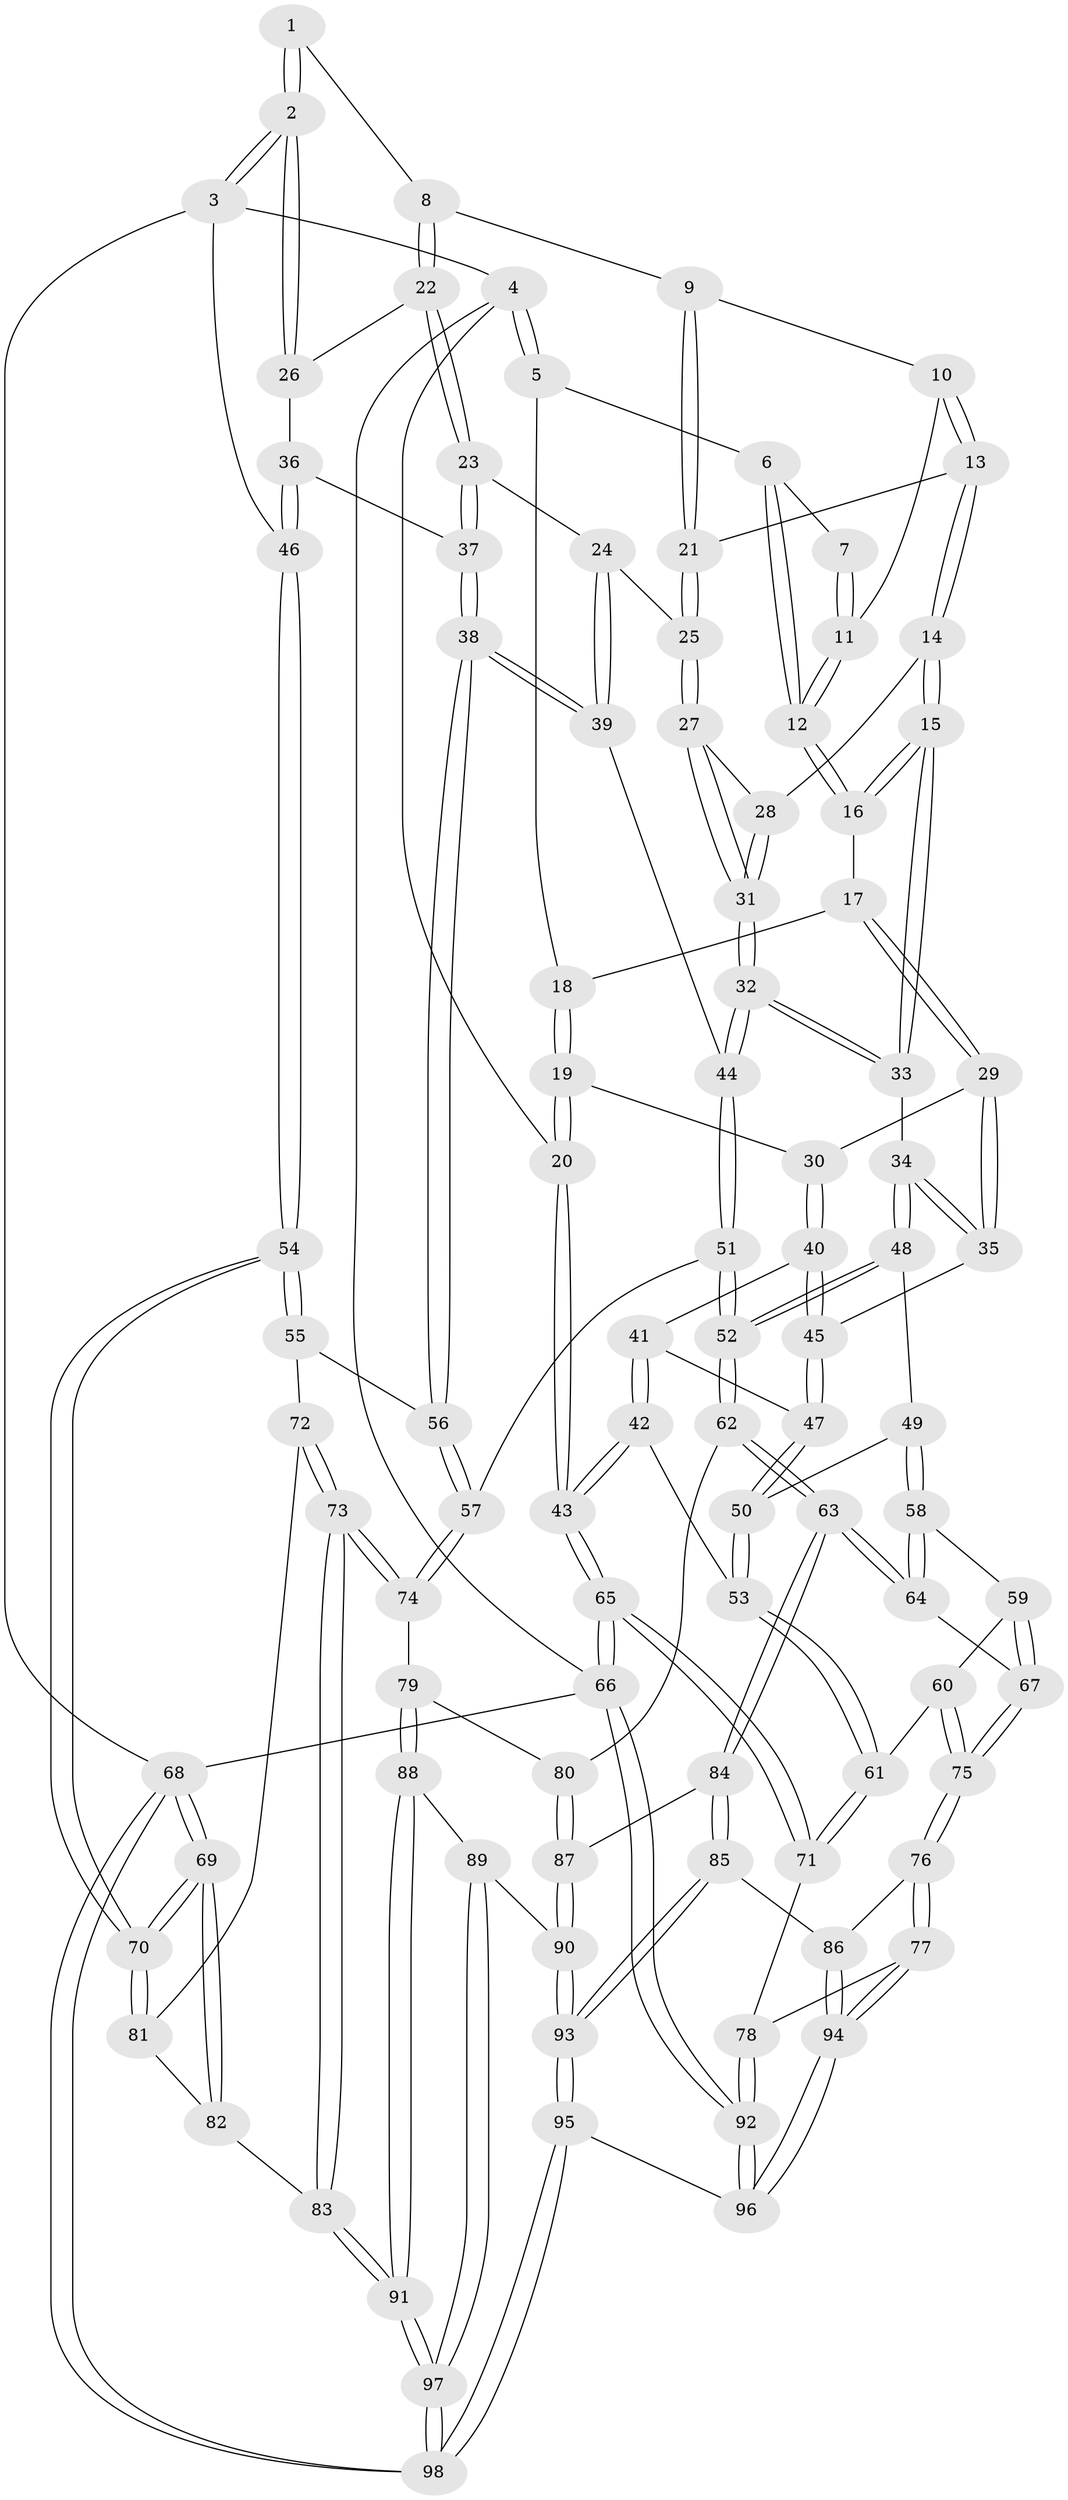 // coarse degree distribution, {2: 0.20408163265306123, 4: 0.30612244897959184, 5: 0.04081632653061224, 3: 0.4489795918367347}
// Generated by graph-tools (version 1.1) at 2025/54/03/04/25 22:54:13]
// undirected, 98 vertices, 242 edges
graph export_dot {
  node [color=gray90,style=filled];
  1 [pos="+0.6969169004331136+0"];
  2 [pos="+1+0"];
  3 [pos="+1+0"];
  4 [pos="+0+0"];
  5 [pos="+0+0"];
  6 [pos="+0.1600726702508344+0"];
  7 [pos="+0.5055528885279067+0"];
  8 [pos="+0.668255287672644+0.12636206568981387"];
  9 [pos="+0.6547848846637685+0.13019237908716755"];
  10 [pos="+0.5824496404731077+0.10754078265086314"];
  11 [pos="+0.4812919405251361+0"];
  12 [pos="+0.38273541367676617+0.14013052062729026"];
  13 [pos="+0.43449115573212055+0.16989947735032027"];
  14 [pos="+0.3889906348119623+0.17302767183597811"];
  15 [pos="+0.38232211613079203+0.17029191851323325"];
  16 [pos="+0.3770579093448106+0.16655309878165786"];
  17 [pos="+0.32901203681559116+0.17806026283800835"];
  18 [pos="+0.053413063759969216+0"];
  19 [pos="+0.12080747627790807+0.26610731920496317"];
  20 [pos="+0+0.37976303352137664"];
  21 [pos="+0.5869923784455293+0.21938859304638814"];
  22 [pos="+0.7942937424796712+0.20126975362093308"];
  23 [pos="+0.7621728750252247+0.2711099436336848"];
  24 [pos="+0.6568028020796411+0.3233627023191426"];
  25 [pos="+0.5824914854404646+0.3237728057661143"];
  26 [pos="+0.8533237280894467+0.18132456170048297"];
  27 [pos="+0.5800388465962562+0.32558909867882985"];
  28 [pos="+0.41361345727977894+0.20425489175719963"];
  29 [pos="+0.21896536567885885+0.2961233843628851"];
  30 [pos="+0.17499353587332822+0.29464713034741874"];
  31 [pos="+0.5000855937477002+0.4554586089821551"];
  32 [pos="+0.4901528870876518+0.4827056743283329"];
  33 [pos="+0.38802385555640123+0.45717437431763136"];
  34 [pos="+0.32088249121872336+0.4577044345712215"];
  35 [pos="+0.30831704247897684+0.4515871551564672"];
  36 [pos="+0.9715192224758705+0.3745615021469024"];
  37 [pos="+0.8226940776186791+0.4929720100504321"];
  38 [pos="+0.8074041921069597+0.5288421870019089"];
  39 [pos="+0.7232774357309365+0.5093952280863636"];
  40 [pos="+0.10679458060583656+0.4362485154529709"];
  41 [pos="+0.09547248476573628+0.44429969684098597"];
  42 [pos="+0+0.512046367389421"];
  43 [pos="+0+0.49436653567294914"];
  44 [pos="+0.5138446957315649+0.5196795264093825"];
  45 [pos="+0.24068803991373605+0.4787198168436249"];
  46 [pos="+1+0.38965914046822353"];
  47 [pos="+0.17145232239308203+0.5477100049972711"];
  48 [pos="+0.2861074967502108+0.6048415941806082"];
  49 [pos="+0.2612638523017386+0.628597143782424"];
  50 [pos="+0.16959097528944386+0.5518879472468116"];
  51 [pos="+0.5015610816735706+0.6482717405113335"];
  52 [pos="+0.4758000001231693+0.6843608712361476"];
  53 [pos="+0.07774344054844974+0.6221780558231406"];
  54 [pos="+1+0.6045123825471809"];
  55 [pos="+0.8572821903220839+0.6184956135437042"];
  56 [pos="+0.8353952170122431+0.5981210985152098"];
  57 [pos="+0.6631513575185667+0.7090227046996599"];
  58 [pos="+0.2545114804126091+0.6465864570333235"];
  59 [pos="+0.250900893350115+0.6503849936080185"];
  60 [pos="+0.13284867076491094+0.6977351325172678"];
  61 [pos="+0.11594431524737138+0.6910482732871258"];
  62 [pos="+0.4659620400898242+0.709062164264187"];
  63 [pos="+0.4299545042044885+0.7503831188523974"];
  64 [pos="+0.40345222086979704+0.7481110704981522"];
  65 [pos="+0+0.8219414772500913"];
  66 [pos="+0+1"];
  67 [pos="+0.2764751309940219+0.7673811690901343"];
  68 [pos="+1+1"];
  69 [pos="+1+0.9922557904735201"];
  70 [pos="+1+0.702499313041734"];
  71 [pos="+0.028157425820404626+0.8012644574890443"];
  72 [pos="+0.8627373594709026+0.7098432051162835"];
  73 [pos="+0.7934827099876298+0.8770500071583393"];
  74 [pos="+0.677165373991388+0.7961548139176097"];
  75 [pos="+0.21380519572024104+0.812833462562296"];
  76 [pos="+0.2113952482757149+0.8372643187331207"];
  77 [pos="+0.18448052708962587+0.8941423691114727"];
  78 [pos="+0.06865070436834082+0.8469108417726255"];
  79 [pos="+0.6173060959734039+0.8275775429535612"];
  80 [pos="+0.5878185882969063+0.8262966512959768"];
  81 [pos="+0.927176458338534+0.7582294696209875"];
  82 [pos="+0.9912473181354299+0.8297350148360173"];
  83 [pos="+0.798089903335996+0.9028561269930275"];
  84 [pos="+0.4192252296147293+0.8588420348280403"];
  85 [pos="+0.4122219500768337+0.8733590197516472"];
  86 [pos="+0.41023487725209806+0.873449934083577"];
  87 [pos="+0.5504789586969066+0.8872718951312897"];
  88 [pos="+0.6315018729816624+0.9050225026533485"];
  89 [pos="+0.5893875825804922+0.9367353762560796"];
  90 [pos="+0.5756591462594906+0.9405407272608208"];
  91 [pos="+0.7972831499023818+0.930606410066277"];
  92 [pos="+0+1"];
  93 [pos="+0.4353789374583+1"];
  94 [pos="+0.19125967492898097+0.9532287821352331"];
  95 [pos="+0.43200068477778447+1"];
  96 [pos="+0.16118331840536373+1"];
  97 [pos="+0.8265972436119118+1"];
  98 [pos="+0.9168091232260861+1"];
  1 -- 2;
  1 -- 2;
  1 -- 8;
  2 -- 3;
  2 -- 3;
  2 -- 26;
  2 -- 26;
  3 -- 4;
  3 -- 46;
  3 -- 68;
  4 -- 5;
  4 -- 5;
  4 -- 20;
  4 -- 66;
  5 -- 6;
  5 -- 18;
  6 -- 7;
  6 -- 12;
  6 -- 12;
  7 -- 11;
  7 -- 11;
  8 -- 9;
  8 -- 22;
  8 -- 22;
  9 -- 10;
  9 -- 21;
  9 -- 21;
  10 -- 11;
  10 -- 13;
  10 -- 13;
  11 -- 12;
  11 -- 12;
  12 -- 16;
  12 -- 16;
  13 -- 14;
  13 -- 14;
  13 -- 21;
  14 -- 15;
  14 -- 15;
  14 -- 28;
  15 -- 16;
  15 -- 16;
  15 -- 33;
  15 -- 33;
  16 -- 17;
  17 -- 18;
  17 -- 29;
  17 -- 29;
  18 -- 19;
  18 -- 19;
  19 -- 20;
  19 -- 20;
  19 -- 30;
  20 -- 43;
  20 -- 43;
  21 -- 25;
  21 -- 25;
  22 -- 23;
  22 -- 23;
  22 -- 26;
  23 -- 24;
  23 -- 37;
  23 -- 37;
  24 -- 25;
  24 -- 39;
  24 -- 39;
  25 -- 27;
  25 -- 27;
  26 -- 36;
  27 -- 28;
  27 -- 31;
  27 -- 31;
  28 -- 31;
  28 -- 31;
  29 -- 30;
  29 -- 35;
  29 -- 35;
  30 -- 40;
  30 -- 40;
  31 -- 32;
  31 -- 32;
  32 -- 33;
  32 -- 33;
  32 -- 44;
  32 -- 44;
  33 -- 34;
  34 -- 35;
  34 -- 35;
  34 -- 48;
  34 -- 48;
  35 -- 45;
  36 -- 37;
  36 -- 46;
  36 -- 46;
  37 -- 38;
  37 -- 38;
  38 -- 39;
  38 -- 39;
  38 -- 56;
  38 -- 56;
  39 -- 44;
  40 -- 41;
  40 -- 45;
  40 -- 45;
  41 -- 42;
  41 -- 42;
  41 -- 47;
  42 -- 43;
  42 -- 43;
  42 -- 53;
  43 -- 65;
  43 -- 65;
  44 -- 51;
  44 -- 51;
  45 -- 47;
  45 -- 47;
  46 -- 54;
  46 -- 54;
  47 -- 50;
  47 -- 50;
  48 -- 49;
  48 -- 52;
  48 -- 52;
  49 -- 50;
  49 -- 58;
  49 -- 58;
  50 -- 53;
  50 -- 53;
  51 -- 52;
  51 -- 52;
  51 -- 57;
  52 -- 62;
  52 -- 62;
  53 -- 61;
  53 -- 61;
  54 -- 55;
  54 -- 55;
  54 -- 70;
  54 -- 70;
  55 -- 56;
  55 -- 72;
  56 -- 57;
  56 -- 57;
  57 -- 74;
  57 -- 74;
  58 -- 59;
  58 -- 64;
  58 -- 64;
  59 -- 60;
  59 -- 67;
  59 -- 67;
  60 -- 61;
  60 -- 75;
  60 -- 75;
  61 -- 71;
  61 -- 71;
  62 -- 63;
  62 -- 63;
  62 -- 80;
  63 -- 64;
  63 -- 64;
  63 -- 84;
  63 -- 84;
  64 -- 67;
  65 -- 66;
  65 -- 66;
  65 -- 71;
  65 -- 71;
  66 -- 92;
  66 -- 92;
  66 -- 68;
  67 -- 75;
  67 -- 75;
  68 -- 69;
  68 -- 69;
  68 -- 98;
  68 -- 98;
  69 -- 70;
  69 -- 70;
  69 -- 82;
  69 -- 82;
  70 -- 81;
  70 -- 81;
  71 -- 78;
  72 -- 73;
  72 -- 73;
  72 -- 81;
  73 -- 74;
  73 -- 74;
  73 -- 83;
  73 -- 83;
  74 -- 79;
  75 -- 76;
  75 -- 76;
  76 -- 77;
  76 -- 77;
  76 -- 86;
  77 -- 78;
  77 -- 94;
  77 -- 94;
  78 -- 92;
  78 -- 92;
  79 -- 80;
  79 -- 88;
  79 -- 88;
  80 -- 87;
  80 -- 87;
  81 -- 82;
  82 -- 83;
  83 -- 91;
  83 -- 91;
  84 -- 85;
  84 -- 85;
  84 -- 87;
  85 -- 86;
  85 -- 93;
  85 -- 93;
  86 -- 94;
  86 -- 94;
  87 -- 90;
  87 -- 90;
  88 -- 89;
  88 -- 91;
  88 -- 91;
  89 -- 90;
  89 -- 97;
  89 -- 97;
  90 -- 93;
  90 -- 93;
  91 -- 97;
  91 -- 97;
  92 -- 96;
  92 -- 96;
  93 -- 95;
  93 -- 95;
  94 -- 96;
  94 -- 96;
  95 -- 96;
  95 -- 98;
  95 -- 98;
  97 -- 98;
  97 -- 98;
}
